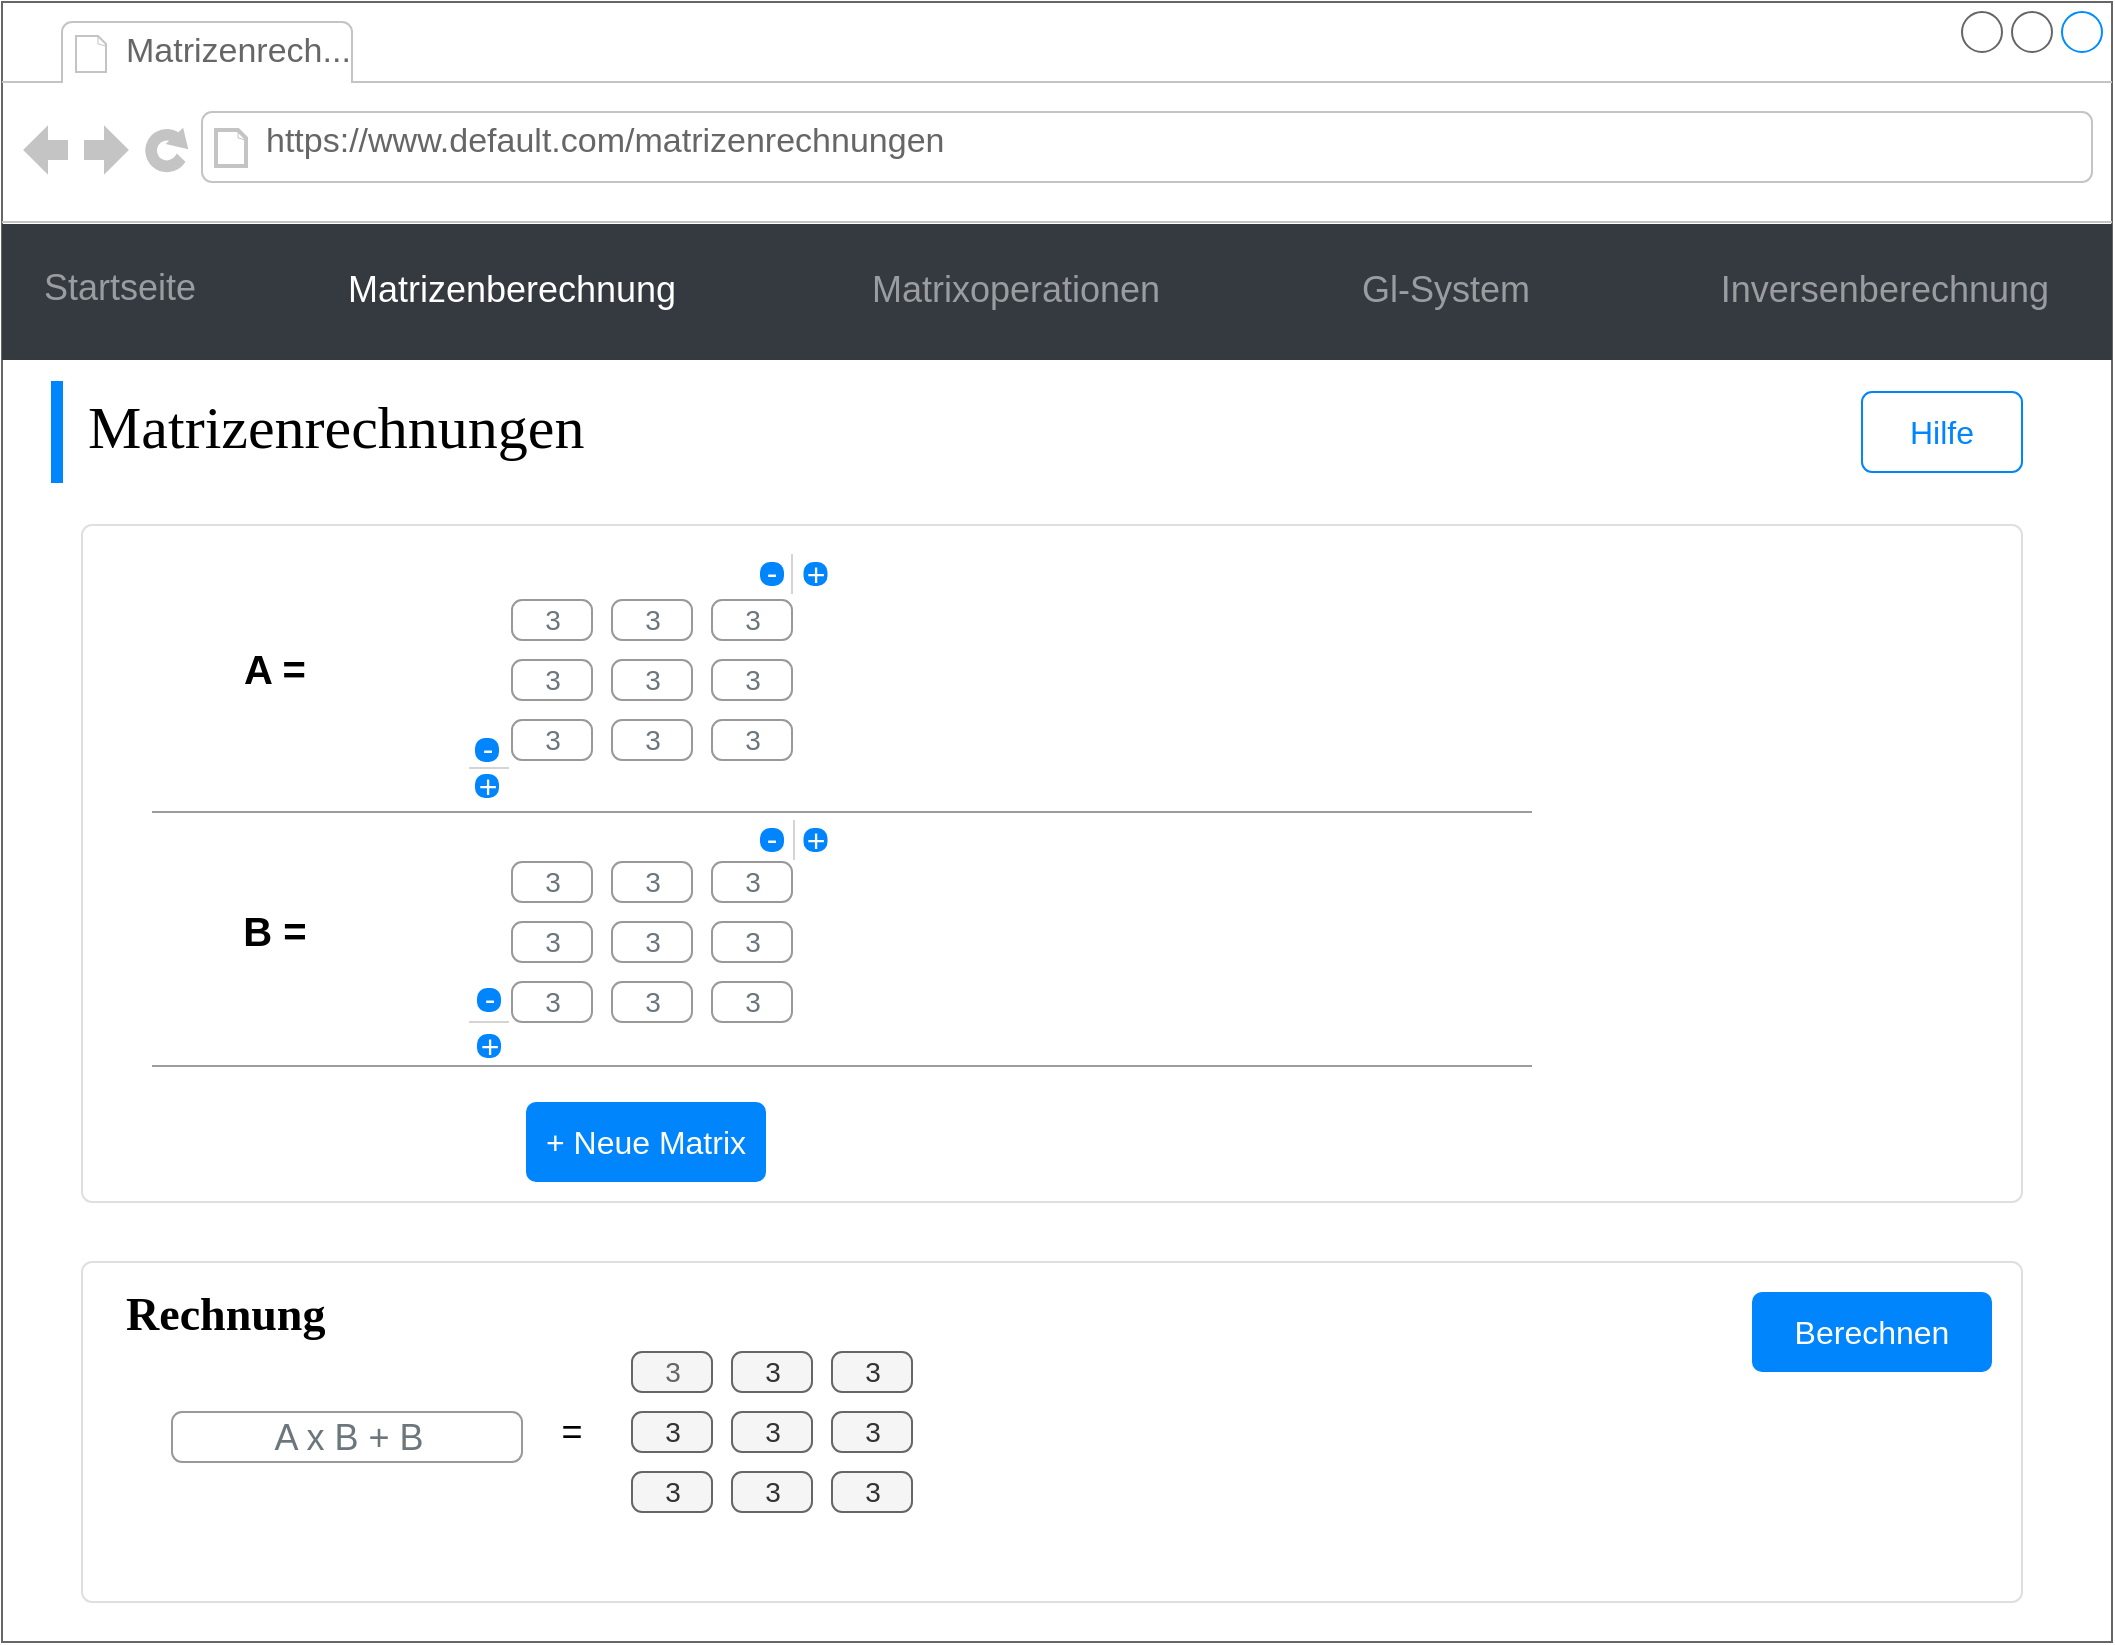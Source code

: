 <mxfile version="20.8.13" type="device"><diagram name="Page-1" id="2cc2dc42-3aac-f2a9-1cec-7a8b7cbee084"><mxGraphModel dx="362" dy="198" grid="1" gridSize="10" guides="1" tooltips="1" connect="1" arrows="1" fold="1" page="1" pageScale="1" pageWidth="1100" pageHeight="850" background="#ffffff" math="1" shadow="0"><root><mxCell id="0"/><mxCell id="1" parent="0"/><mxCell id="7026571954dc6520-1" value="" style="strokeWidth=1;shadow=0;dashed=0;align=left;html=1;shape=mxgraph.mockup.containers.browserWindow;rSize=0;strokeColor=#666666;mainText=,;recursiveResize=0;rounded=0;labelBackgroundColor=none;fontFamily=Verdana;fontSize=12;spacing=2;" parent="1" vertex="1"><mxGeometry x="25" y="30" width="1055" height="820" as="geometry"/></mxCell><mxCell id="QDguyfTOq65qnd52G0NG-1" value="" style="html=1;shadow=0;dashed=0;shape=mxgraph.bootstrap.rrect;rSize=5;strokeColor=#DFDFDF;html=1;whiteSpace=wrap;fillColor=#ffffff;fontColor=#000000;verticalAlign=top;align=left;spacing=20;fontSize=14;" parent="7026571954dc6520-1" vertex="1"><mxGeometry x="40" y="630" width="970" height="170" as="geometry"/></mxCell><mxCell id="7026571954dc6520-2" value="Matrizenrech..." style="strokeWidth=1;shadow=0;dashed=0;align=center;html=1;shape=mxgraph.mockup.containers.anchor;fontSize=17;fontColor=#666666;align=left;" parent="7026571954dc6520-1" vertex="1"><mxGeometry x="60" y="12" width="110" height="26" as="geometry"/></mxCell><mxCell id="7026571954dc6520-3" value="&lt;div&gt;https://www.default.com/matrizenrechnungen&lt;/div&gt;" style="strokeWidth=1;shadow=0;dashed=0;align=center;html=1;shape=mxgraph.mockup.containers.anchor;rSize=0;fontSize=17;fontColor=#666666;align=left;" parent="7026571954dc6520-1" vertex="1"><mxGeometry x="130" y="60" width="360" height="20" as="geometry"/></mxCell><mxCell id="7026571954dc6520-4" value="Matrizenrechnungen" style="text;html=1;points=[];align=left;verticalAlign=top;spacingTop=-4;fontSize=30;fontFamily=Verdana" parent="7026571954dc6520-1" vertex="1"><mxGeometry x="41" y="192" width="340" height="50" as="geometry"/></mxCell><mxCell id="0P-cQMuzZWPa8T2g1WdS-19" value="&lt;font color=&quot;#0085fc&quot;&gt;Hilfe&lt;/font&gt;" style="html=1;shadow=0;dashed=0;shape=mxgraph.bootstrap.rrect;rSize=5;strokeColor=#0085FC;strokeWidth=1;fillColor=none;fontColor=#1CA5B8;whiteSpace=wrap;align=center;verticalAlign=middle;spacingLeft=0;fontStyle=0;fontSize=16;spacing=5;" parent="7026571954dc6520-1" vertex="1"><mxGeometry x="930" y="195" width="80" height="40" as="geometry"/></mxCell><mxCell id="0P-cQMuzZWPa8T2g1WdS-20" value="" style="html=1;shadow=0;dashed=0;shape=mxgraph.bootstrap.rrect;rSize=5;strokeColor=#DFDFDF;html=1;whiteSpace=wrap;fillColor=#ffffff;fontColor=#000000;verticalAlign=top;align=left;spacing=20;fontSize=14;" parent="7026571954dc6520-1" vertex="1"><mxGeometry x="40" y="261.5" width="970" height="338.5" as="geometry"/></mxCell><mxCell id="0P-cQMuzZWPa8T2g1WdS-211" value="" style="rounded=0;whiteSpace=wrap;html=1;strokeColor=#0085FC;fontSize=14;fontColor=#0085FC;fillColor=#0085FC;" parent="7026571954dc6520-1" vertex="1"><mxGeometry x="25" y="190" width="5" height="50" as="geometry"/></mxCell><mxCell id="IMQYepb-NI0ywas7L2Ls-179" value="" style="group" parent="7026571954dc6520-1" vertex="1" connectable="0"><mxGeometry x="85" y="278" width="327.75" height="117" as="geometry"/></mxCell><mxCell id="IMQYepb-NI0ywas7L2Ls-178" value="" style="group" parent="IMQYepb-NI0ywas7L2Ls-179" vertex="1" connectable="0"><mxGeometry y="21" width="310" height="96" as="geometry"/></mxCell><mxCell id="0P-cQMuzZWPa8T2g1WdS-28" value="3" style="html=1;shadow=0;dashed=0;shape=mxgraph.bootstrap.rrect;rSize=5;fillColor=#ffffff;strokeColor=#999999;align=center;spacing=15;fontSize=14;fontColor=#6C767D;" parent="IMQYepb-NI0ywas7L2Ls-178" vertex="1"><mxGeometry x="170" width="40" height="20" as="geometry"/></mxCell><mxCell id="0P-cQMuzZWPa8T2g1WdS-34" value="3" style="html=1;shadow=0;dashed=0;shape=mxgraph.bootstrap.rrect;rSize=5;fillColor=#ffffff;strokeColor=#999999;align=center;spacing=15;fontSize=14;fontColor=#6C767D;" parent="IMQYepb-NI0ywas7L2Ls-178" vertex="1"><mxGeometry x="170" y="30" width="40" height="20" as="geometry"/></mxCell><mxCell id="0P-cQMuzZWPa8T2g1WdS-35" value="3" style="html=1;shadow=0;dashed=0;shape=mxgraph.bootstrap.rrect;rSize=5;fillColor=#ffffff;strokeColor=#999999;align=center;spacing=15;fontSize=14;fontColor=#6C767D;" parent="IMQYepb-NI0ywas7L2Ls-178" vertex="1"><mxGeometry x="170" y="60" width="40" height="20" as="geometry"/></mxCell><mxCell id="0P-cQMuzZWPa8T2g1WdS-36" value="3" style="html=1;shadow=0;dashed=0;shape=mxgraph.bootstrap.rrect;rSize=5;fillColor=#ffffff;strokeColor=#999999;align=center;spacing=15;fontSize=14;fontColor=#6C767D;" parent="IMQYepb-NI0ywas7L2Ls-178" vertex="1"><mxGeometry x="220" width="40" height="20" as="geometry"/></mxCell><mxCell id="0P-cQMuzZWPa8T2g1WdS-38" value="3" style="html=1;shadow=0;dashed=0;shape=mxgraph.bootstrap.rrect;rSize=5;fillColor=#ffffff;strokeColor=#999999;align=center;spacing=15;fontSize=14;fontColor=#6C767D;" parent="IMQYepb-NI0ywas7L2Ls-178" vertex="1"><mxGeometry x="220" y="60" width="40" height="20" as="geometry"/></mxCell><mxCell id="0P-cQMuzZWPa8T2g1WdS-39" value="3" style="html=1;shadow=0;dashed=0;shape=mxgraph.bootstrap.rrect;rSize=5;fillColor=#ffffff;strokeColor=#999999;align=center;spacing=15;fontSize=14;fontColor=#6C767D;" parent="IMQYepb-NI0ywas7L2Ls-178" vertex="1"><mxGeometry x="270" width="40" height="20" as="geometry"/></mxCell><mxCell id="0P-cQMuzZWPa8T2g1WdS-40" value="3" style="html=1;shadow=0;dashed=0;shape=mxgraph.bootstrap.rrect;rSize=5;fillColor=#ffffff;strokeColor=#999999;align=center;spacing=15;fontSize=14;fontColor=#6C767D;" parent="IMQYepb-NI0ywas7L2Ls-178" vertex="1"><mxGeometry x="270" y="30" width="40" height="20" as="geometry"/></mxCell><mxCell id="0P-cQMuzZWPa8T2g1WdS-41" value="3" style="html=1;shadow=0;dashed=0;shape=mxgraph.bootstrap.rrect;rSize=5;fillColor=#ffffff;strokeColor=#999999;align=center;spacing=15;fontSize=14;fontColor=#6C767D;" parent="IMQYepb-NI0ywas7L2Ls-178" vertex="1"><mxGeometry x="270" y="60" width="40" height="20" as="geometry"/></mxCell><mxCell id="IMQYepb-NI0ywas7L2Ls-180" value="" style="group" parent="IMQYepb-NI0ywas7L2Ls-178" vertex="1" connectable="0"><mxGeometry y="19" width="260" height="31" as="geometry"/></mxCell><mxCell id="IMQYepb-NI0ywas7L2Ls-172" value="A =" style="text;html=1;strokeColor=none;fillColor=none;align=center;verticalAlign=middle;whiteSpace=wrap;rounded=0;fontSize=20;fontColor=#000000;fontStyle=1" parent="IMQYepb-NI0ywas7L2Ls-180" vertex="1"><mxGeometry width="103" height="30" as="geometry"/></mxCell><mxCell id="0P-cQMuzZWPa8T2g1WdS-37" value="3" style="html=1;shadow=0;dashed=0;shape=mxgraph.bootstrap.rrect;rSize=5;fillColor=#ffffff;strokeColor=#999999;align=center;spacing=15;fontSize=14;fontColor=#6C767D;" parent="IMQYepb-NI0ywas7L2Ls-180" vertex="1"><mxGeometry x="220" y="11" width="40" height="20" as="geometry"/></mxCell><mxCell id="i5X-cH5pkrUpmJXwpVlC-4" value="&amp;nbsp;+&amp;nbsp;" style="html=1;shadow=0;dashed=0;shape=mxgraph.bootstrap.rrect;rSize=5;strokeColor=none;strokeWidth=1;fillColor=#0085FC;fontColor=#FFFFFF;whiteSpace=wrap;align=center;verticalAlign=middle;spacingLeft=0;fontStyle=0;fontSize=16;spacing=5;rotation=0;labelPosition=center;verticalLabelPosition=middle;" parent="IMQYepb-NI0ywas7L2Ls-179" vertex="1"><mxGeometry x="315.75" y="2" width="12" height="12" as="geometry"/></mxCell><mxCell id="zPhaXqCMIhonHA6aS9AW-1" value="" style="endArrow=none;html=1;rounded=0;strokeColor=#D4D4D4;exitX=0.5;exitY=0;exitDx=0;exitDy=0;entryX=0.5;entryY=1;entryDx=0;entryDy=0;" edge="1" parent="IMQYepb-NI0ywas7L2Ls-179"><mxGeometry width="50" height="50" relative="1" as="geometry"><mxPoint x="310.0" y="-2" as="sourcePoint"/><mxPoint x="310.0" y="18" as="targetPoint"/></mxGeometry></mxCell><mxCell id="IMQYepb-NI0ywas7L2Ls-177" value="" style="endArrow=none;html=1;rounded=0;strokeColor=#9C9C9C;movable=1;resizable=1;rotatable=1;deletable=1;editable=1;connectable=1;" parent="7026571954dc6520-1" edge="1"><mxGeometry width="50" height="50" relative="1" as="geometry"><mxPoint x="75" y="405" as="sourcePoint"/><mxPoint x="765" y="405" as="targetPoint"/></mxGeometry></mxCell><mxCell id="IMQYepb-NI0ywas7L2Ls-196" value="+ Neue Matrix" style="html=1;shadow=0;dashed=0;shape=mxgraph.bootstrap.rrect;rSize=5;strokeColor=none;strokeWidth=1;fillColor=#0085FC;fontColor=#FFFFFF;whiteSpace=wrap;align=center;verticalAlign=middle;spacingLeft=0;fontStyle=0;fontSize=16;spacing=5;" parent="7026571954dc6520-1" vertex="1"><mxGeometry x="262" y="550" width="120" height="40" as="geometry"/></mxCell><mxCell id="IMQYepb-NI0ywas7L2Ls-197" value="" style="endArrow=none;html=1;rounded=0;strokeColor=#9C9C9C;movable=1;resizable=1;rotatable=1;deletable=1;editable=1;connectable=1;" parent="7026571954dc6520-1" edge="1"><mxGeometry width="50" height="50" relative="1" as="geometry"><mxPoint x="75" y="532" as="sourcePoint"/><mxPoint x="765" y="532" as="targetPoint"/></mxGeometry></mxCell><mxCell id="IMQYepb-NI0ywas7L2Ls-199" value="Rechnung" style="text;html=1;points=[];align=left;verticalAlign=top;spacingTop=-4;fontSize=23;fontFamily=Verdana;fontStyle=1" parent="7026571954dc6520-1" vertex="1"><mxGeometry x="60" y="640" width="159" height="50" as="geometry"/></mxCell><mxCell id="IMQYepb-NI0ywas7L2Ls-200" value="Berechnen" style="html=1;shadow=0;dashed=0;shape=mxgraph.bootstrap.rrect;rSize=5;strokeColor=none;strokeWidth=1;fillColor=#0085FC;fontColor=#FFFFFF;whiteSpace=wrap;align=center;verticalAlign=middle;spacingLeft=0;fontStyle=0;fontSize=16;spacing=5;" parent="7026571954dc6520-1" vertex="1"><mxGeometry x="875" y="645" width="120" height="40" as="geometry"/></mxCell><mxCell id="IMQYepb-NI0ywas7L2Ls-181" value="" style="group" parent="7026571954dc6520-1" vertex="1" connectable="0"><mxGeometry x="85" y="409" width="322" height="117" as="geometry"/></mxCell><mxCell id="IMQYepb-NI0ywas7L2Ls-184" value="" style="group" parent="IMQYepb-NI0ywas7L2Ls-181" vertex="1" connectable="0"><mxGeometry y="21" width="310" height="80" as="geometry"/></mxCell><mxCell id="IMQYepb-NI0ywas7L2Ls-185" value="3" style="html=1;shadow=0;dashed=0;shape=mxgraph.bootstrap.rrect;rSize=5;fillColor=#ffffff;strokeColor=#999999;align=center;spacing=15;fontSize=14;fontColor=#6C767D;" parent="IMQYepb-NI0ywas7L2Ls-184" vertex="1"><mxGeometry x="170" width="40" height="20" as="geometry"/></mxCell><mxCell id="IMQYepb-NI0ywas7L2Ls-186" value="3" style="html=1;shadow=0;dashed=0;shape=mxgraph.bootstrap.rrect;rSize=5;fillColor=#ffffff;strokeColor=#999999;align=center;spacing=15;fontSize=14;fontColor=#6C767D;" parent="IMQYepb-NI0ywas7L2Ls-184" vertex="1"><mxGeometry x="170" y="30" width="40" height="20" as="geometry"/></mxCell><mxCell id="IMQYepb-NI0ywas7L2Ls-187" value="3" style="html=1;shadow=0;dashed=0;shape=mxgraph.bootstrap.rrect;rSize=5;fillColor=#ffffff;strokeColor=#999999;align=center;spacing=15;fontSize=14;fontColor=#6C767D;" parent="IMQYepb-NI0ywas7L2Ls-184" vertex="1"><mxGeometry x="170" y="60" width="40" height="20" as="geometry"/></mxCell><mxCell id="IMQYepb-NI0ywas7L2Ls-188" value="3" style="html=1;shadow=0;dashed=0;shape=mxgraph.bootstrap.rrect;rSize=5;fillColor=#ffffff;strokeColor=#999999;align=center;spacing=15;fontSize=14;fontColor=#6C767D;" parent="IMQYepb-NI0ywas7L2Ls-184" vertex="1"><mxGeometry x="220" width="40" height="20" as="geometry"/></mxCell><mxCell id="IMQYepb-NI0ywas7L2Ls-189" value="3" style="html=1;shadow=0;dashed=0;shape=mxgraph.bootstrap.rrect;rSize=5;fillColor=#ffffff;strokeColor=#999999;align=center;spacing=15;fontSize=14;fontColor=#6C767D;" parent="IMQYepb-NI0ywas7L2Ls-184" vertex="1"><mxGeometry x="220" y="60" width="40" height="20" as="geometry"/></mxCell><mxCell id="IMQYepb-NI0ywas7L2Ls-190" value="3" style="html=1;shadow=0;dashed=0;shape=mxgraph.bootstrap.rrect;rSize=5;fillColor=#ffffff;strokeColor=#999999;align=center;spacing=15;fontSize=14;fontColor=#6C767D;" parent="IMQYepb-NI0ywas7L2Ls-184" vertex="1"><mxGeometry x="270" width="40" height="20" as="geometry"/></mxCell><mxCell id="IMQYepb-NI0ywas7L2Ls-191" value="3" style="html=1;shadow=0;dashed=0;shape=mxgraph.bootstrap.rrect;rSize=5;fillColor=#ffffff;strokeColor=#999999;align=center;spacing=15;fontSize=14;fontColor=#6C767D;" parent="IMQYepb-NI0ywas7L2Ls-184" vertex="1"><mxGeometry x="270" y="30" width="40" height="20" as="geometry"/></mxCell><mxCell id="IMQYepb-NI0ywas7L2Ls-192" value="3" style="html=1;shadow=0;dashed=0;shape=mxgraph.bootstrap.rrect;rSize=5;fillColor=#ffffff;strokeColor=#999999;align=center;spacing=15;fontSize=14;fontColor=#6C767D;" parent="IMQYepb-NI0ywas7L2Ls-184" vertex="1"><mxGeometry x="270" y="60" width="40" height="20" as="geometry"/></mxCell><mxCell id="IMQYepb-NI0ywas7L2Ls-193" value="" style="group" parent="IMQYepb-NI0ywas7L2Ls-184" vertex="1" connectable="0"><mxGeometry y="19" width="260" height="31" as="geometry"/></mxCell><mxCell id="IMQYepb-NI0ywas7L2Ls-194" value="B =" style="text;html=1;strokeColor=none;fillColor=none;align=center;verticalAlign=middle;whiteSpace=wrap;rounded=0;fontSize=20;fontColor=#000000;fontStyle=1" parent="IMQYepb-NI0ywas7L2Ls-193" vertex="1"><mxGeometry width="103" height="30" as="geometry"/></mxCell><mxCell id="IMQYepb-NI0ywas7L2Ls-195" value="3" style="html=1;shadow=0;dashed=0;shape=mxgraph.bootstrap.rrect;rSize=5;fillColor=#ffffff;strokeColor=#999999;align=center;spacing=15;fontSize=14;fontColor=#6C767D;" parent="IMQYepb-NI0ywas7L2Ls-193" vertex="1"><mxGeometry x="220" y="11" width="40" height="20" as="geometry"/></mxCell><mxCell id="IMQYepb-NI0ywas7L2Ls-311" value="" style="group" parent="7026571954dc6520-1" vertex="1" connectable="0"><mxGeometry x="145" y="675" width="310" height="80" as="geometry"/></mxCell><mxCell id="IMQYepb-NI0ywas7L2Ls-312" value="&lt;font color=&quot;#666666&quot;&gt;3&lt;/font&gt;" style="html=1;shadow=0;dashed=0;shape=mxgraph.bootstrap.rrect;rSize=5;fillColor=#f5f5f5;strokeColor=#666666;align=center;spacing=15;fontSize=14;fontColor=#333333;" parent="IMQYepb-NI0ywas7L2Ls-311" vertex="1"><mxGeometry x="170" width="40" height="20" as="geometry"/></mxCell><mxCell id="IMQYepb-NI0ywas7L2Ls-313" value="3" style="html=1;shadow=0;dashed=0;shape=mxgraph.bootstrap.rrect;rSize=5;fillColor=#f5f5f5;strokeColor=#666666;align=center;spacing=15;fontSize=14;fontColor=#333333;" parent="IMQYepb-NI0ywas7L2Ls-311" vertex="1"><mxGeometry x="170" y="30" width="40" height="20" as="geometry"/></mxCell><mxCell id="IMQYepb-NI0ywas7L2Ls-314" value="3" style="html=1;shadow=0;dashed=0;shape=mxgraph.bootstrap.rrect;rSize=5;fillColor=#f5f5f5;strokeColor=#666666;align=center;spacing=15;fontSize=14;fontColor=#333333;" parent="IMQYepb-NI0ywas7L2Ls-311" vertex="1"><mxGeometry x="170" y="60" width="40" height="20" as="geometry"/></mxCell><mxCell id="IMQYepb-NI0ywas7L2Ls-315" value="3" style="html=1;shadow=0;dashed=0;shape=mxgraph.bootstrap.rrect;rSize=5;fillColor=#f5f5f5;strokeColor=#666666;align=center;spacing=15;fontSize=14;fontColor=#333333;" parent="IMQYepb-NI0ywas7L2Ls-311" vertex="1"><mxGeometry x="220" width="40" height="20" as="geometry"/></mxCell><mxCell id="IMQYepb-NI0ywas7L2Ls-316" value="3" style="html=1;shadow=0;dashed=0;shape=mxgraph.bootstrap.rrect;rSize=5;fillColor=#f5f5f5;strokeColor=#666666;align=center;spacing=15;fontSize=14;fontColor=#333333;" parent="IMQYepb-NI0ywas7L2Ls-311" vertex="1"><mxGeometry x="220" y="60" width="40" height="20" as="geometry"/></mxCell><mxCell id="IMQYepb-NI0ywas7L2Ls-317" value="3" style="html=1;shadow=0;dashed=0;shape=mxgraph.bootstrap.rrect;rSize=5;fillColor=#f5f5f5;strokeColor=#666666;align=center;spacing=15;fontSize=14;fontColor=#333333;" parent="IMQYepb-NI0ywas7L2Ls-311" vertex="1"><mxGeometry x="270" width="40" height="20" as="geometry"/></mxCell><mxCell id="IMQYepb-NI0ywas7L2Ls-318" value="3" style="html=1;shadow=0;dashed=0;shape=mxgraph.bootstrap.rrect;rSize=5;fillColor=#f5f5f5;strokeColor=#666666;align=center;spacing=15;fontSize=14;fontColor=#333333;" parent="IMQYepb-NI0ywas7L2Ls-311" vertex="1"><mxGeometry x="270" y="30" width="40" height="20" as="geometry"/></mxCell><mxCell id="IMQYepb-NI0ywas7L2Ls-319" value="3" style="html=1;shadow=0;dashed=0;shape=mxgraph.bootstrap.rrect;rSize=5;fillColor=#f5f5f5;strokeColor=#666666;align=center;spacing=15;fontSize=14;fontColor=#333333;" parent="IMQYepb-NI0ywas7L2Ls-311" vertex="1"><mxGeometry x="270" y="60" width="40" height="20" as="geometry"/></mxCell><mxCell id="IMQYepb-NI0ywas7L2Ls-320" value="3" style="html=1;shadow=0;dashed=0;shape=mxgraph.bootstrap.rrect;rSize=5;fillColor=#f5f5f5;strokeColor=#666666;align=center;spacing=15;fontSize=14;fontColor=#333333;" parent="IMQYepb-NI0ywas7L2Ls-311" vertex="1"><mxGeometry x="220" y="30" width="40" height="20" as="geometry"/></mxCell><mxCell id="IMQYepb-NI0ywas7L2Ls-198" value="&lt;font style=&quot;&quot;&gt;&lt;font style=&quot;font-size: 18px;&quot;&gt;A x B + B&lt;/font&gt;&lt;br&gt;&lt;/font&gt;" style="html=1;shadow=0;dashed=0;shape=mxgraph.bootstrap.rrect;rSize=5;fillColor=#ffffff;strokeColor=#999999;align=center;spacing=15;fontSize=14;fontColor=#6C767D;" parent="IMQYepb-NI0ywas7L2Ls-311" vertex="1"><mxGeometry x="-60" y="30" width="175" height="25" as="geometry"/></mxCell><mxCell id="QDguyfTOq65qnd52G0NG-2" value="=" style="text;html=1;strokeColor=none;fillColor=none;align=center;verticalAlign=middle;whiteSpace=wrap;rounded=0;fontSize=18;" parent="7026571954dc6520-1" vertex="1"><mxGeometry x="255" y="700" width="60" height="30" as="geometry"/></mxCell><mxCell id="i5X-cH5pkrUpmJXwpVlC-3" value="-" style="html=1;shadow=0;dashed=0;shape=mxgraph.bootstrap.rrect;rSize=5;strokeColor=none;strokeWidth=1;fillColor=#0085FC;fontColor=#FFFFFF;whiteSpace=wrap;align=center;verticalAlign=middle;spacingLeft=0;fontStyle=0;fontSize=16;spacing=5;rotation=0;labelPosition=center;verticalLabelPosition=middle;spacingTop=-3;" parent="7026571954dc6520-1" vertex="1"><mxGeometry x="379" y="280" width="12" height="12" as="geometry"/></mxCell><mxCell id="i5X-cH5pkrUpmJXwpVlC-7" value="-" style="html=1;shadow=0;dashed=0;shape=mxgraph.bootstrap.rrect;rSize=5;strokeColor=none;strokeWidth=1;fillColor=#0085FC;fontColor=#FFFFFF;whiteSpace=wrap;align=center;verticalAlign=middle;spacingLeft=0;fontStyle=0;fontSize=16;spacing=5;rotation=0;labelPosition=center;verticalLabelPosition=middle;spacingTop=-3;" parent="7026571954dc6520-1" vertex="1"><mxGeometry x="236.5" y="368" width="12" height="12" as="geometry"/></mxCell><mxCell id="i5X-cH5pkrUpmJXwpVlC-8" value="&amp;nbsp;+&amp;nbsp;" style="html=1;shadow=0;dashed=0;shape=mxgraph.bootstrap.rrect;rSize=5;strokeColor=none;strokeWidth=1;fillColor=#0085FC;fontColor=#FFFFFF;whiteSpace=wrap;align=center;verticalAlign=middle;spacingLeft=0;fontStyle=0;fontSize=16;spacing=5;rotation=0;labelPosition=center;verticalLabelPosition=middle;" parent="7026571954dc6520-1" vertex="1"><mxGeometry x="236.5" y="386" width="12" height="12" as="geometry"/></mxCell><mxCell id="i5X-cH5pkrUpmJXwpVlC-11" value="&amp;nbsp;+&amp;nbsp;" style="html=1;shadow=0;dashed=0;shape=mxgraph.bootstrap.rrect;rSize=5;strokeColor=none;strokeWidth=1;fillColor=#0085FC;fontColor=#FFFFFF;whiteSpace=wrap;align=center;verticalAlign=middle;spacingLeft=0;fontStyle=0;fontSize=16;spacing=5;rotation=0;labelPosition=center;verticalLabelPosition=middle;" parent="7026571954dc6520-1" vertex="1"><mxGeometry x="400.75" y="413" width="12" height="12" as="geometry"/></mxCell><mxCell id="zPhaXqCMIhonHA6aS9AW-3" value="" style="endArrow=none;html=1;rounded=0;strokeColor=#D4D4D4;exitX=0.5;exitY=0;exitDx=0;exitDy=0;entryX=0.5;entryY=1;entryDx=0;entryDy=0;" edge="1" parent="7026571954dc6520-1"><mxGeometry width="50" height="50" relative="1" as="geometry"><mxPoint x="233.5" y="383" as="sourcePoint"/><mxPoint x="253.5" y="383" as="targetPoint"/></mxGeometry></mxCell><mxCell id="zPhaXqCMIhonHA6aS9AW-4" value="" style="endArrow=none;html=1;rounded=0;strokeColor=#D4D4D4;exitX=0.5;exitY=0;exitDx=0;exitDy=0;entryX=0.5;entryY=1;entryDx=0;entryDy=0;" edge="1" parent="7026571954dc6520-1"><mxGeometry width="50" height="50" relative="1" as="geometry"><mxPoint x="396.0" y="409" as="sourcePoint"/><mxPoint x="396.0" y="429" as="targetPoint"/></mxGeometry></mxCell><mxCell id="i5X-cH5pkrUpmJXwpVlC-12" value="-" style="html=1;shadow=0;dashed=0;shape=mxgraph.bootstrap.rrect;rSize=5;strokeColor=none;strokeWidth=1;fillColor=#0085FC;fontColor=#FFFFFF;whiteSpace=wrap;align=center;verticalAlign=middle;spacingLeft=0;fontStyle=0;fontSize=16;spacing=5;rotation=0;labelPosition=center;verticalLabelPosition=middle;spacingTop=-3;" parent="7026571954dc6520-1" vertex="1"><mxGeometry x="379" y="413" width="12" height="12" as="geometry"/></mxCell><mxCell id="zPhaXqCMIhonHA6aS9AW-5" value="" style="endArrow=none;html=1;rounded=0;strokeColor=#D4D4D4;exitX=0.5;exitY=0;exitDx=0;exitDy=0;entryX=0.5;entryY=1;entryDx=0;entryDy=0;" edge="1" parent="7026571954dc6520-1"><mxGeometry width="50" height="50" relative="1" as="geometry"><mxPoint x="233.5" y="510" as="sourcePoint"/><mxPoint x="253.5" y="510" as="targetPoint"/></mxGeometry></mxCell><mxCell id="i5X-cH5pkrUpmJXwpVlC-13" value="-" style="html=1;shadow=0;dashed=0;shape=mxgraph.bootstrap.rrect;rSize=5;strokeColor=none;strokeWidth=1;fillColor=#0085FC;fontColor=#FFFFFF;whiteSpace=wrap;align=center;verticalAlign=middle;spacingLeft=0;fontStyle=0;fontSize=16;spacing=5;rotation=0;labelPosition=center;verticalLabelPosition=middle;spacingTop=-3;" parent="7026571954dc6520-1" vertex="1"><mxGeometry x="237.5" y="493" width="12" height="12" as="geometry"/></mxCell><mxCell id="ZgMEznwe55_2Jf7k7pKs-1" value="" style="html=1;shadow=0;dashed=0;fillColor=#343A40;strokeColor=none;fontSize=18;fontColor=#ffffff;align=left;spacing=15;" parent="1" vertex="1"><mxGeometry x="25" y="141" width="1055" height="68" as="geometry"/></mxCell><mxCell id="ZgMEznwe55_2Jf7k7pKs-2" value="Startseite" style="fillColor=none;strokeColor=none;fontSize=18;fontColor=#9A9DA0;align=center;" parent="ZgMEznwe55_2Jf7k7pKs-1" vertex="1"><mxGeometry width="70" height="40" relative="1" as="geometry"><mxPoint x="24" y="10" as="offset"/></mxGeometry></mxCell><mxCell id="ZgMEznwe55_2Jf7k7pKs-3" value="Matrizenberechnung" style="fillColor=none;strokeColor=none;fontSize=18;fontColor=#FFFFFF;align=center;" parent="ZgMEznwe55_2Jf7k7pKs-1" vertex="1"><mxGeometry width="70" height="40" relative="1" as="geometry"><mxPoint x="220" y="11" as="offset"/></mxGeometry></mxCell><mxCell id="ZgMEznwe55_2Jf7k7pKs-4" value="Matrixoperationen" style="fillColor=none;strokeColor=none;fontSize=18;fontColor=#9A9DA0;align=center;spacingRight=0;" parent="ZgMEznwe55_2Jf7k7pKs-1" vertex="1"><mxGeometry width="80" height="40" relative="1" as="geometry"><mxPoint x="467" y="11" as="offset"/></mxGeometry></mxCell><mxCell id="ZgMEznwe55_2Jf7k7pKs-5" value="Gl-System" style="fillColor=none;strokeColor=none;fontSize=18;fontColor=#9A9DA0;align=center;" parent="ZgMEznwe55_2Jf7k7pKs-1" vertex="1"><mxGeometry width="80" height="40" relative="1" as="geometry"><mxPoint x="682" y="11" as="offset"/></mxGeometry></mxCell><mxCell id="ZgMEznwe55_2Jf7k7pKs-6" value="Inversenberechnung" style="fillColor=none;strokeColor=none;fontSize=18;fontColor=#9A9DA0;align=center;" parent="ZgMEznwe55_2Jf7k7pKs-1" vertex="1"><mxGeometry x="901.271" y="11" width="80.381" height="40" as="geometry"/></mxCell><mxCell id="i5X-cH5pkrUpmJXwpVlC-14" value="&amp;nbsp;+&amp;nbsp;" style="html=1;shadow=0;dashed=0;shape=mxgraph.bootstrap.rrect;rSize=5;strokeColor=none;strokeWidth=1;fillColor=#0085FC;fontColor=#FFFFFF;whiteSpace=wrap;align=center;verticalAlign=middle;spacingLeft=0;fontStyle=0;fontSize=16;spacing=5;rotation=0;labelPosition=center;verticalLabelPosition=middle;" parent="1" vertex="1"><mxGeometry x="262.5" y="546" width="12" height="12" as="geometry"/></mxCell></root></mxGraphModel></diagram></mxfile>